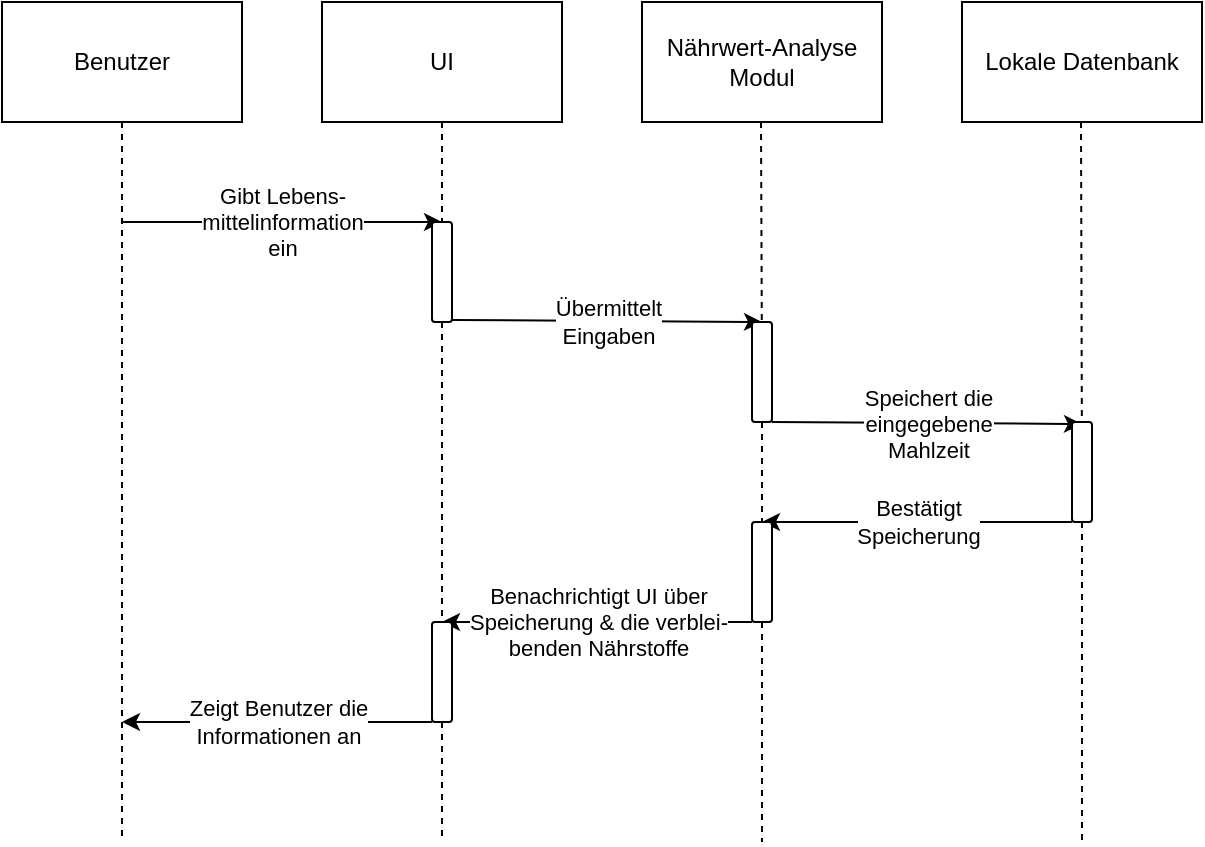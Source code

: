 <mxfile version="24.8.3">
  <diagram name="Seite-1" id="zAzjbxygs4-kPelFN3mp">
    <mxGraphModel grid="1" page="1" gridSize="10" guides="1" tooltips="1" connect="1" arrows="1" fold="1" pageScale="1" pageWidth="827" pageHeight="1169" math="0" shadow="0">
      <root>
        <mxCell id="0" />
        <mxCell id="1" parent="0" />
        <mxCell id="7P69qqmj-2dz770Gpz7b-1" value="Benutzer" style="rounded=0;whiteSpace=wrap;html=1;" vertex="1" parent="1">
          <mxGeometry x="80" y="180" width="120" height="60" as="geometry" />
        </mxCell>
        <mxCell id="7P69qqmj-2dz770Gpz7b-2" value="UI" style="rounded=0;whiteSpace=wrap;html=1;" vertex="1" parent="1">
          <mxGeometry x="240" y="180" width="120" height="60" as="geometry" />
        </mxCell>
        <mxCell id="iH0Yo2gnbCKK6kwk9RAm-1" value="&lt;div&gt;Nährwert-Analyse&lt;/div&gt;&lt;div&gt;Modul&lt;br&gt;&lt;/div&gt;" style="rounded=0;whiteSpace=wrap;html=1;" vertex="1" parent="1">
          <mxGeometry x="400" y="180" width="120" height="60" as="geometry" />
        </mxCell>
        <mxCell id="iH0Yo2gnbCKK6kwk9RAm-2" value="Lokale Datenbank" style="rounded=0;whiteSpace=wrap;html=1;" vertex="1" parent="1">
          <mxGeometry x="560" y="180" width="120" height="60" as="geometry" />
        </mxCell>
        <mxCell id="iH0Yo2gnbCKK6kwk9RAm-3" value="" style="endArrow=none;dashed=1;html=1;rounded=0;" edge="1" parent="1" source="7P69qqmj-2dz770Gpz7b-1">
          <mxGeometry width="50" height="50" relative="1" as="geometry">
            <mxPoint x="140" y="290" as="sourcePoint" />
            <mxPoint x="140" y="600" as="targetPoint" />
          </mxGeometry>
        </mxCell>
        <mxCell id="iH0Yo2gnbCKK6kwk9RAm-4" value="" style="endArrow=none;dashed=1;html=1;rounded=0;" edge="1" parent="1" source="iH0Yo2gnbCKK6kwk9RAm-27">
          <mxGeometry width="50" height="50" relative="1" as="geometry">
            <mxPoint x="300" y="290" as="sourcePoint" />
            <mxPoint x="300" y="600" as="targetPoint" />
          </mxGeometry>
        </mxCell>
        <mxCell id="iH0Yo2gnbCKK6kwk9RAm-5" value="" style="endArrow=classic;html=1;rounded=0;" edge="1" parent="1">
          <mxGeometry relative="1" as="geometry">
            <mxPoint x="140" y="290" as="sourcePoint" />
            <mxPoint x="300" y="290" as="targetPoint" />
          </mxGeometry>
        </mxCell>
        <mxCell id="iH0Yo2gnbCKK6kwk9RAm-6" value="&lt;div&gt;Gibt Lebens-&lt;/div&gt;&lt;div&gt;mittelinformation&lt;/div&gt;&lt;div&gt;ein&lt;br&gt;&lt;/div&gt;" style="edgeLabel;resizable=0;html=1;;align=center;verticalAlign=middle;" connectable="0" vertex="1" parent="iH0Yo2gnbCKK6kwk9RAm-5">
          <mxGeometry relative="1" as="geometry" />
        </mxCell>
        <mxCell id="iH0Yo2gnbCKK6kwk9RAm-8" value="" style="endArrow=none;dashed=1;html=1;rounded=0;" edge="1" parent="1" source="7P69qqmj-2dz770Gpz7b-2" target="iH0Yo2gnbCKK6kwk9RAm-7">
          <mxGeometry width="50" height="50" relative="1" as="geometry">
            <mxPoint x="300" y="240" as="sourcePoint" />
            <mxPoint x="300" y="640" as="targetPoint" />
          </mxGeometry>
        </mxCell>
        <mxCell id="iH0Yo2gnbCKK6kwk9RAm-7" value="" style="rounded=1;whiteSpace=wrap;html=1;" vertex="1" parent="1">
          <mxGeometry x="295" y="290" width="10" height="50" as="geometry" />
        </mxCell>
        <mxCell id="iH0Yo2gnbCKK6kwk9RAm-9" value="" style="endArrow=none;dashed=1;html=1;rounded=0;" edge="1" parent="1" source="iH0Yo2gnbCKK6kwk9RAm-22">
          <mxGeometry width="50" height="50" relative="1" as="geometry">
            <mxPoint x="459.5" y="240" as="sourcePoint" />
            <mxPoint x="460" y="600" as="targetPoint" />
          </mxGeometry>
        </mxCell>
        <mxCell id="iH0Yo2gnbCKK6kwk9RAm-10" value="" style="endArrow=none;dashed=1;html=1;rounded=0;" edge="1" parent="1" source="iH0Yo2gnbCKK6kwk9RAm-18">
          <mxGeometry width="50" height="50" relative="1" as="geometry">
            <mxPoint x="619.5" y="240" as="sourcePoint" />
            <mxPoint x="620" y="600" as="targetPoint" />
          </mxGeometry>
        </mxCell>
        <mxCell id="iH0Yo2gnbCKK6kwk9RAm-12" value="" style="endArrow=classic;html=1;rounded=0;" edge="1" parent="1">
          <mxGeometry relative="1" as="geometry">
            <mxPoint x="305" y="339" as="sourcePoint" />
            <mxPoint x="460" y="340" as="targetPoint" />
          </mxGeometry>
        </mxCell>
        <mxCell id="iH0Yo2gnbCKK6kwk9RAm-13" value="&lt;div&gt;Übermittelt &lt;br&gt;&lt;/div&gt;&lt;div&gt;Eingaben&lt;br&gt;&lt;/div&gt;" style="edgeLabel;resizable=0;html=1;;align=center;verticalAlign=middle;" connectable="0" vertex="1" parent="iH0Yo2gnbCKK6kwk9RAm-12">
          <mxGeometry relative="1" as="geometry" />
        </mxCell>
        <mxCell id="iH0Yo2gnbCKK6kwk9RAm-15" value="" style="endArrow=none;dashed=1;html=1;rounded=0;" edge="1" parent="1" target="iH0Yo2gnbCKK6kwk9RAm-14">
          <mxGeometry width="50" height="50" relative="1" as="geometry">
            <mxPoint x="459.5" y="240" as="sourcePoint" />
            <mxPoint x="459.5" y="650" as="targetPoint" />
          </mxGeometry>
        </mxCell>
        <mxCell id="iH0Yo2gnbCKK6kwk9RAm-14" value="" style="rounded=1;whiteSpace=wrap;html=1;" vertex="1" parent="1">
          <mxGeometry x="455" y="340" width="10" height="50" as="geometry" />
        </mxCell>
        <mxCell id="iH0Yo2gnbCKK6kwk9RAm-16" value="" style="endArrow=classic;html=1;rounded=0;" edge="1" parent="1">
          <mxGeometry relative="1" as="geometry">
            <mxPoint x="465" y="390" as="sourcePoint" />
            <mxPoint x="620" y="391" as="targetPoint" />
          </mxGeometry>
        </mxCell>
        <mxCell id="iH0Yo2gnbCKK6kwk9RAm-17" value="&lt;div&gt;Speichert die&lt;/div&gt;&lt;div&gt;eingegebene&lt;/div&gt;&lt;div&gt;Mahlzeit&lt;br&gt;&lt;/div&gt;" style="edgeLabel;resizable=0;html=1;;align=center;verticalAlign=middle;" connectable="0" vertex="1" parent="iH0Yo2gnbCKK6kwk9RAm-16">
          <mxGeometry relative="1" as="geometry" />
        </mxCell>
        <mxCell id="iH0Yo2gnbCKK6kwk9RAm-19" value="" style="endArrow=none;dashed=1;html=1;rounded=0;" edge="1" parent="1" target="iH0Yo2gnbCKK6kwk9RAm-18">
          <mxGeometry width="50" height="50" relative="1" as="geometry">
            <mxPoint x="619.5" y="240" as="sourcePoint" />
            <mxPoint x="619.5" y="650" as="targetPoint" />
          </mxGeometry>
        </mxCell>
        <mxCell id="iH0Yo2gnbCKK6kwk9RAm-18" value="" style="rounded=1;whiteSpace=wrap;html=1;" vertex="1" parent="1">
          <mxGeometry x="615" y="390" width="10" height="50" as="geometry" />
        </mxCell>
        <mxCell id="iH0Yo2gnbCKK6kwk9RAm-20" value="" style="endArrow=classic;html=1;rounded=0;" edge="1" parent="1">
          <mxGeometry relative="1" as="geometry">
            <mxPoint x="615" y="440" as="sourcePoint" />
            <mxPoint x="460" y="440" as="targetPoint" />
          </mxGeometry>
        </mxCell>
        <mxCell id="iH0Yo2gnbCKK6kwk9RAm-21" value="&lt;div&gt;Bestätigt&lt;/div&gt;&lt;div&gt;Speicherung&lt;br&gt;&lt;/div&gt;" style="edgeLabel;resizable=0;html=1;;align=center;verticalAlign=middle;" connectable="0" vertex="1" parent="iH0Yo2gnbCKK6kwk9RAm-20">
          <mxGeometry relative="1" as="geometry" />
        </mxCell>
        <mxCell id="iH0Yo2gnbCKK6kwk9RAm-23" value="" style="endArrow=none;dashed=1;html=1;rounded=0;" edge="1" parent="1" source="iH0Yo2gnbCKK6kwk9RAm-14" target="iH0Yo2gnbCKK6kwk9RAm-22">
          <mxGeometry width="50" height="50" relative="1" as="geometry">
            <mxPoint x="460" y="390" as="sourcePoint" />
            <mxPoint x="459.5" y="650" as="targetPoint" />
          </mxGeometry>
        </mxCell>
        <mxCell id="iH0Yo2gnbCKK6kwk9RAm-22" value="" style="rounded=1;whiteSpace=wrap;html=1;" vertex="1" parent="1">
          <mxGeometry x="455" y="440" width="10" height="50" as="geometry" />
        </mxCell>
        <mxCell id="iH0Yo2gnbCKK6kwk9RAm-24" value="" style="endArrow=classic;html=1;rounded=0;" edge="1" parent="1">
          <mxGeometry relative="1" as="geometry">
            <mxPoint x="455" y="490" as="sourcePoint" />
            <mxPoint x="300" y="490" as="targetPoint" />
          </mxGeometry>
        </mxCell>
        <mxCell id="iH0Yo2gnbCKK6kwk9RAm-25" value="&lt;div&gt;Benachrichtigt UI über&lt;/div&gt;&lt;div&gt;Speicherung &amp;amp; die verblei-&lt;/div&gt;&lt;div&gt;benden Nährstoffe&lt;br&gt;&lt;/div&gt;" style="edgeLabel;resizable=0;html=1;;align=center;verticalAlign=middle;" connectable="0" vertex="1" parent="iH0Yo2gnbCKK6kwk9RAm-24">
          <mxGeometry relative="1" as="geometry" />
        </mxCell>
        <mxCell id="iH0Yo2gnbCKK6kwk9RAm-28" value="" style="endArrow=none;dashed=1;html=1;rounded=0;" edge="1" parent="1" source="iH0Yo2gnbCKK6kwk9RAm-7" target="iH0Yo2gnbCKK6kwk9RAm-27">
          <mxGeometry width="50" height="50" relative="1" as="geometry">
            <mxPoint x="300" y="340" as="sourcePoint" />
            <mxPoint x="300" y="640" as="targetPoint" />
          </mxGeometry>
        </mxCell>
        <mxCell id="iH0Yo2gnbCKK6kwk9RAm-27" value="" style="rounded=1;whiteSpace=wrap;html=1;" vertex="1" parent="1">
          <mxGeometry x="295" y="490" width="10" height="50" as="geometry" />
        </mxCell>
        <mxCell id="iH0Yo2gnbCKK6kwk9RAm-29" value="" style="endArrow=classic;html=1;rounded=0;" edge="1" parent="1">
          <mxGeometry relative="1" as="geometry">
            <mxPoint x="295" y="540" as="sourcePoint" />
            <mxPoint x="140" y="540" as="targetPoint" />
          </mxGeometry>
        </mxCell>
        <mxCell id="iH0Yo2gnbCKK6kwk9RAm-30" value="&lt;div&gt;Zeigt Benutzer die&lt;/div&gt;&lt;div&gt;Informationen an&lt;br&gt;&lt;/div&gt;" style="edgeLabel;resizable=0;html=1;;align=center;verticalAlign=middle;" connectable="0" vertex="1" parent="iH0Yo2gnbCKK6kwk9RAm-29">
          <mxGeometry relative="1" as="geometry" />
        </mxCell>
      </root>
    </mxGraphModel>
  </diagram>
</mxfile>
